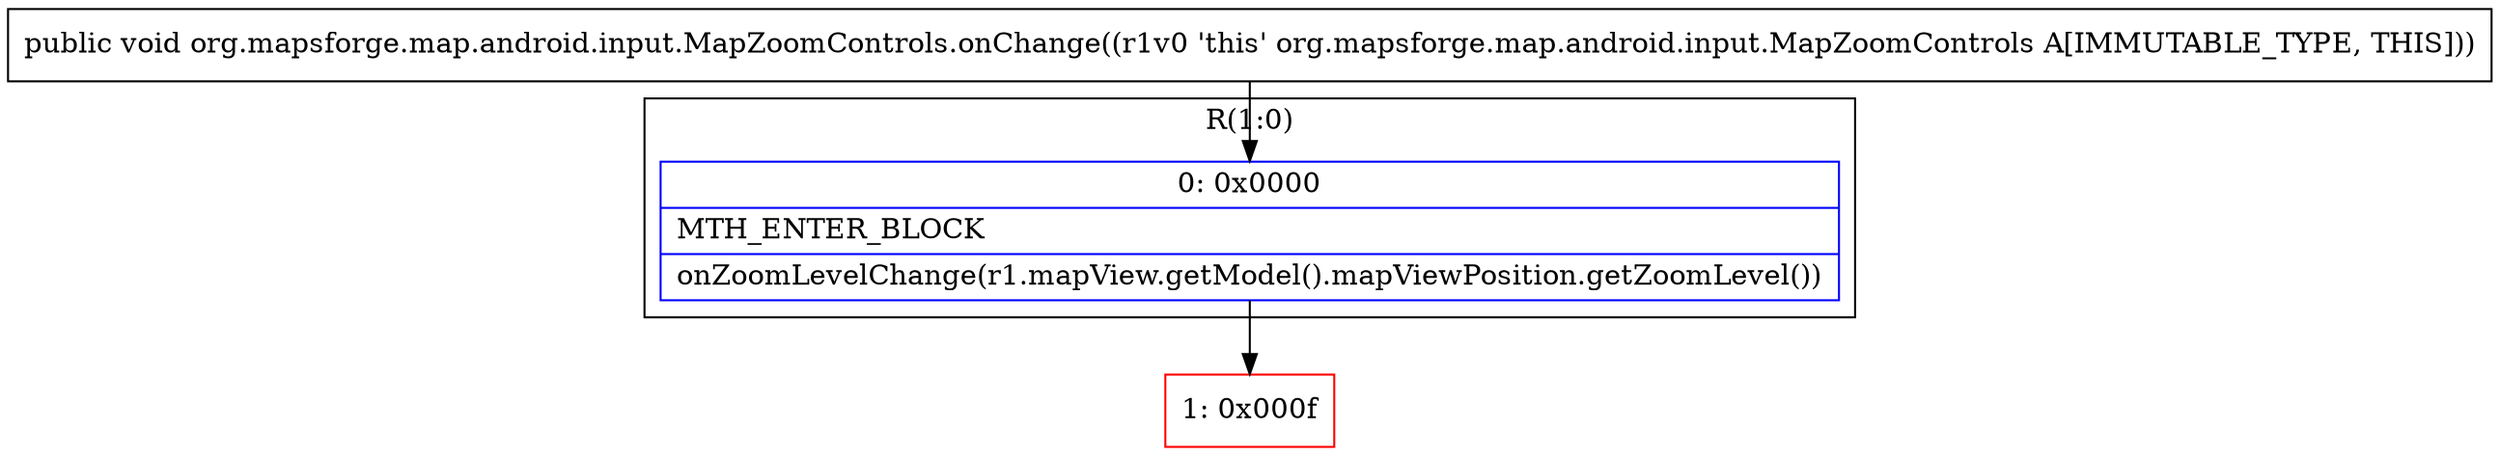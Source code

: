 digraph "CFG fororg.mapsforge.map.android.input.MapZoomControls.onChange()V" {
subgraph cluster_Region_11634512 {
label = "R(1:0)";
node [shape=record,color=blue];
Node_0 [shape=record,label="{0\:\ 0x0000|MTH_ENTER_BLOCK\l|onZoomLevelChange(r1.mapView.getModel().mapViewPosition.getZoomLevel())\l}"];
}
Node_1 [shape=record,color=red,label="{1\:\ 0x000f}"];
MethodNode[shape=record,label="{public void org.mapsforge.map.android.input.MapZoomControls.onChange((r1v0 'this' org.mapsforge.map.android.input.MapZoomControls A[IMMUTABLE_TYPE, THIS])) }"];
MethodNode -> Node_0;
Node_0 -> Node_1;
}

